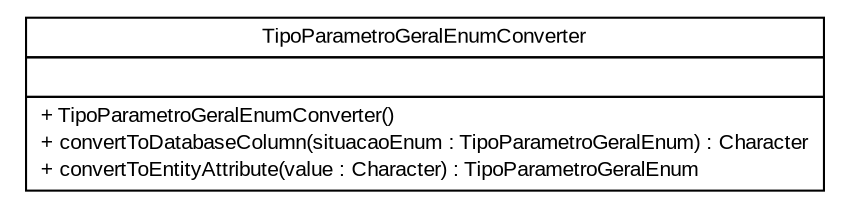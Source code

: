 #!/usr/local/bin/dot
#
# Class diagram 
# Generated by UMLGraph version R5_6 (http://www.umlgraph.org/)
#

digraph G {
	edge [fontname="arial",fontsize=10,labelfontname="arial",labelfontsize=10];
	node [fontname="arial",fontsize=10,shape=plaintext];
	nodesep=0.25;
	ranksep=0.5;
	// br.gov.to.sefaz.par.gestao.persistence.converter.TipoParametroGeralEnumConverter
	c273 [label=<<table title="br.gov.to.sefaz.par.gestao.persistence.converter.TipoParametroGeralEnumConverter" border="0" cellborder="1" cellspacing="0" cellpadding="2" port="p" href="./TipoParametroGeralEnumConverter.html">
		<tr><td><table border="0" cellspacing="0" cellpadding="1">
<tr><td align="center" balign="center"> TipoParametroGeralEnumConverter </td></tr>
		</table></td></tr>
		<tr><td><table border="0" cellspacing="0" cellpadding="1">
<tr><td align="left" balign="left">  </td></tr>
		</table></td></tr>
		<tr><td><table border="0" cellspacing="0" cellpadding="1">
<tr><td align="left" balign="left"> + TipoParametroGeralEnumConverter() </td></tr>
<tr><td align="left" balign="left"> + convertToDatabaseColumn(situacaoEnum : TipoParametroGeralEnum) : Character </td></tr>
<tr><td align="left" balign="left"> + convertToEntityAttribute(value : Character) : TipoParametroGeralEnum </td></tr>
		</table></td></tr>
		</table>>, URL="./TipoParametroGeralEnumConverter.html", fontname="arial", fontcolor="black", fontsize=10.0];
}


